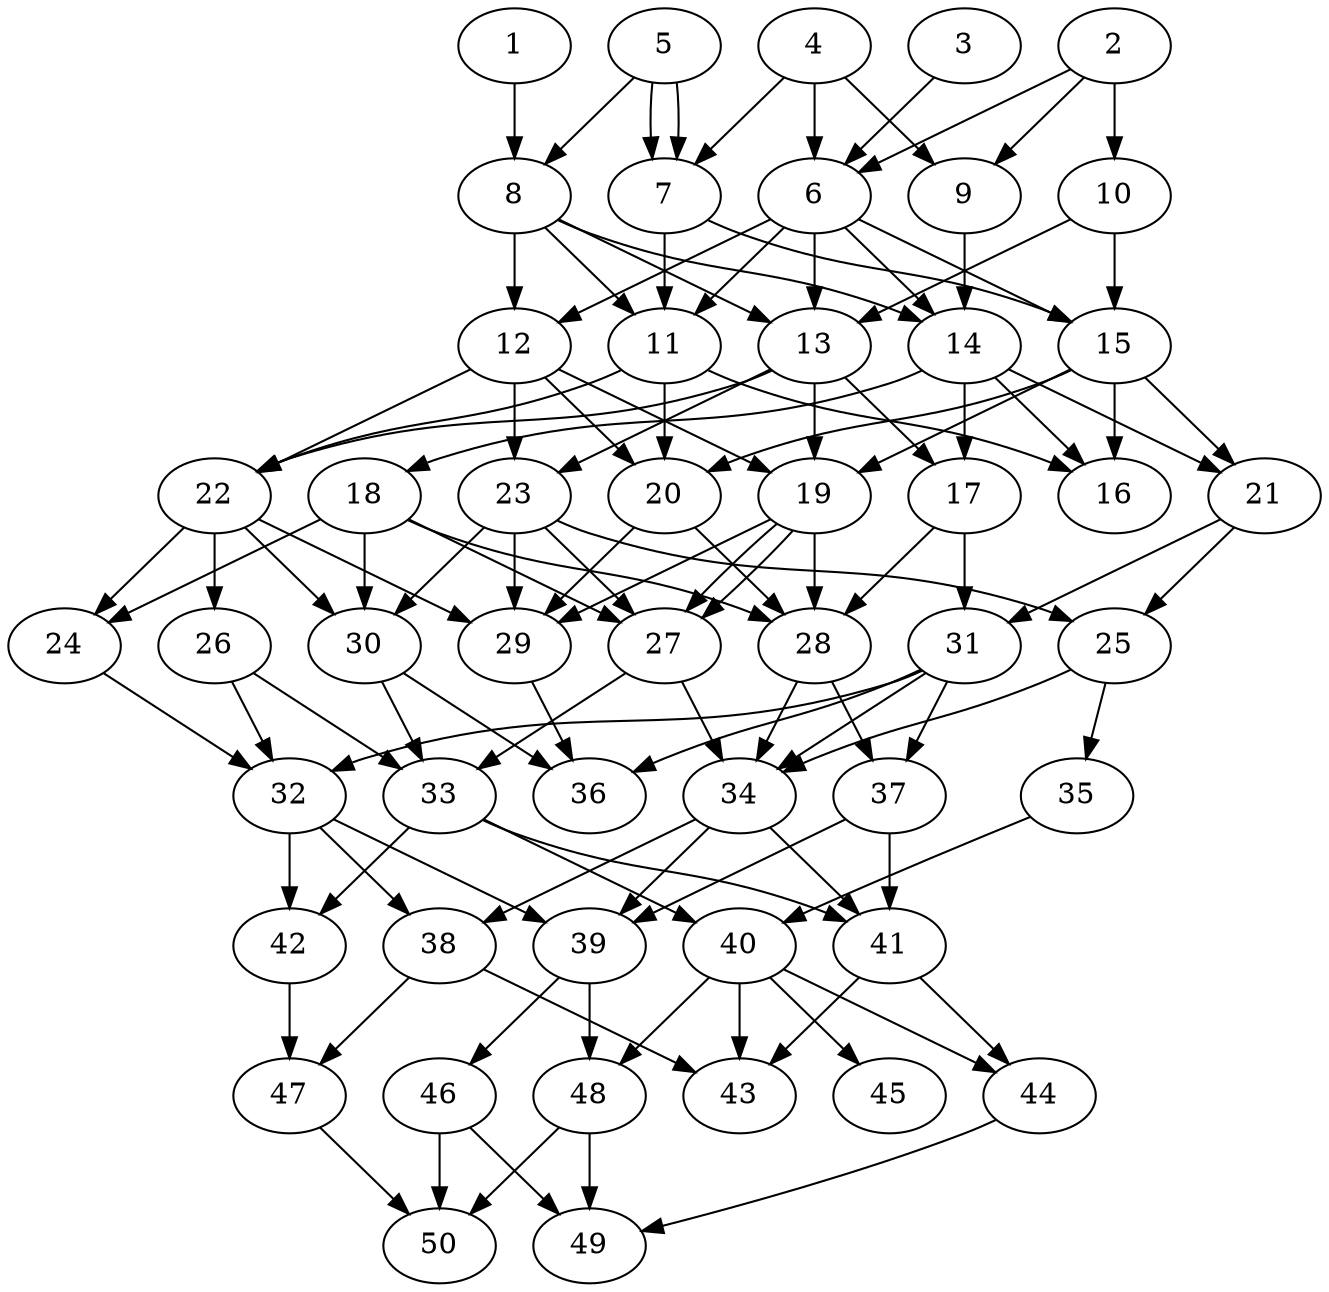 // DAG automatically generated by daggen at Thu Oct  3 14:07:56 2019
// ./daggen --dot -n 50 --ccr 0.3 --fat 0.5 --regular 0.7 --density 0.5 --mindata 5242880 --maxdata 52428800 
digraph G {
  1 [size="109124267", alpha="0.06", expect_size="32737280"] 
  1 -> 8 [size ="32737280"]
  2 [size="36116480", alpha="0.19", expect_size="10834944"] 
  2 -> 6 [size ="10834944"]
  2 -> 9 [size ="10834944"]
  2 -> 10 [size ="10834944"]
  3 [size="29644800", alpha="0.10", expect_size="8893440"] 
  3 -> 6 [size ="8893440"]
  4 [size="90286080", alpha="0.04", expect_size="27085824"] 
  4 -> 6 [size ="27085824"]
  4 -> 7 [size ="27085824"]
  4 -> 9 [size ="27085824"]
  5 [size="63989760", alpha="0.16", expect_size="19196928"] 
  5 -> 7 [size ="19196928"]
  5 -> 7 [size ="19196928"]
  5 -> 8 [size ="19196928"]
  6 [size="96184320", alpha="0.15", expect_size="28855296"] 
  6 -> 11 [size ="28855296"]
  6 -> 12 [size ="28855296"]
  6 -> 13 [size ="28855296"]
  6 -> 14 [size ="28855296"]
  6 -> 15 [size ="28855296"]
  7 [size="114988373", alpha="0.03", expect_size="34496512"] 
  7 -> 11 [size ="34496512"]
  7 -> 15 [size ="34496512"]
  8 [size="101099520", alpha="0.05", expect_size="30329856"] 
  8 -> 11 [size ="30329856"]
  8 -> 12 [size ="30329856"]
  8 -> 13 [size ="30329856"]
  8 -> 14 [size ="30329856"]
  9 [size="130228907", alpha="0.04", expect_size="39068672"] 
  9 -> 14 [size ="39068672"]
  10 [size="42738347", alpha="0.12", expect_size="12821504"] 
  10 -> 13 [size ="12821504"]
  10 -> 15 [size ="12821504"]
  11 [size="37171200", alpha="0.12", expect_size="11151360"] 
  11 -> 16 [size ="11151360"]
  11 -> 20 [size ="11151360"]
  11 -> 22 [size ="11151360"]
  12 [size="83845120", alpha="0.17", expect_size="25153536"] 
  12 -> 19 [size ="25153536"]
  12 -> 20 [size ="25153536"]
  12 -> 22 [size ="25153536"]
  12 -> 23 [size ="25153536"]
  13 [size="72789333", alpha="0.17", expect_size="21836800"] 
  13 -> 17 [size ="21836800"]
  13 -> 19 [size ="21836800"]
  13 -> 22 [size ="21836800"]
  13 -> 23 [size ="21836800"]
  14 [size="152166400", alpha="0.01", expect_size="45649920"] 
  14 -> 16 [size ="45649920"]
  14 -> 17 [size ="45649920"]
  14 -> 18 [size ="45649920"]
  14 -> 21 [size ="45649920"]
  15 [size="25702400", alpha="0.06", expect_size="7710720"] 
  15 -> 16 [size ="7710720"]
  15 -> 19 [size ="7710720"]
  15 -> 20 [size ="7710720"]
  15 -> 21 [size ="7710720"]
  16 [size="148923733", alpha="0.07", expect_size="44677120"] 
  17 [size="112704853", alpha="0.09", expect_size="33811456"] 
  17 -> 28 [size ="33811456"]
  17 -> 31 [size ="33811456"]
  18 [size="139055787", alpha="0.12", expect_size="41716736"] 
  18 -> 24 [size ="41716736"]
  18 -> 27 [size ="41716736"]
  18 -> 28 [size ="41716736"]
  18 -> 30 [size ="41716736"]
  19 [size="20520960", alpha="0.15", expect_size="6156288"] 
  19 -> 27 [size ="6156288"]
  19 -> 27 [size ="6156288"]
  19 -> 28 [size ="6156288"]
  19 -> 29 [size ="6156288"]
  20 [size="49315840", alpha="0.19", expect_size="14794752"] 
  20 -> 28 [size ="14794752"]
  20 -> 29 [size ="14794752"]
  21 [size="143564800", alpha="0.16", expect_size="43069440"] 
  21 -> 25 [size ="43069440"]
  21 -> 31 [size ="43069440"]
  22 [size="84394667", alpha="0.15", expect_size="25318400"] 
  22 -> 24 [size ="25318400"]
  22 -> 26 [size ="25318400"]
  22 -> 29 [size ="25318400"]
  22 -> 30 [size ="25318400"]
  23 [size="56927573", alpha="0.15", expect_size="17078272"] 
  23 -> 25 [size ="17078272"]
  23 -> 27 [size ="17078272"]
  23 -> 29 [size ="17078272"]
  23 -> 30 [size ="17078272"]
  24 [size="34737493", alpha="0.05", expect_size="10421248"] 
  24 -> 32 [size ="10421248"]
  25 [size="44503040", alpha="0.00", expect_size="13350912"] 
  25 -> 34 [size ="13350912"]
  25 -> 35 [size ="13350912"]
  26 [size="87992320", alpha="0.06", expect_size="26397696"] 
  26 -> 32 [size ="26397696"]
  26 -> 33 [size ="26397696"]
  27 [size="139816960", alpha="0.04", expect_size="41945088"] 
  27 -> 33 [size ="41945088"]
  27 -> 34 [size ="41945088"]
  28 [size="49694720", alpha="0.12", expect_size="14908416"] 
  28 -> 34 [size ="14908416"]
  28 -> 37 [size ="14908416"]
  29 [size="144322560", alpha="0.15", expect_size="43296768"] 
  29 -> 36 [size ="43296768"]
  30 [size="102246400", alpha="0.02", expect_size="30673920"] 
  30 -> 33 [size ="30673920"]
  30 -> 36 [size ="30673920"]
  31 [size="97979733", alpha="0.10", expect_size="29393920"] 
  31 -> 32 [size ="29393920"]
  31 -> 34 [size ="29393920"]
  31 -> 36 [size ="29393920"]
  31 -> 37 [size ="29393920"]
  32 [size="65884160", alpha="0.07", expect_size="19765248"] 
  32 -> 38 [size ="19765248"]
  32 -> 39 [size ="19765248"]
  32 -> 42 [size ="19765248"]
  33 [size="24603307", alpha="0.11", expect_size="7380992"] 
  33 -> 40 [size ="7380992"]
  33 -> 41 [size ="7380992"]
  33 -> 42 [size ="7380992"]
  34 [size="143595520", alpha="0.13", expect_size="43078656"] 
  34 -> 38 [size ="43078656"]
  34 -> 39 [size ="43078656"]
  34 -> 41 [size ="43078656"]
  35 [size="23814827", alpha="0.15", expect_size="7144448"] 
  35 -> 40 [size ="7144448"]
  36 [size="26344107", alpha="0.14", expect_size="7903232"] 
  37 [size="72611840", alpha="0.05", expect_size="21783552"] 
  37 -> 39 [size ="21783552"]
  37 -> 41 [size ="21783552"]
  38 [size="102843733", alpha="0.12", expect_size="30853120"] 
  38 -> 43 [size ="30853120"]
  38 -> 47 [size ="30853120"]
  39 [size="43376640", alpha="0.19", expect_size="13012992"] 
  39 -> 46 [size ="13012992"]
  39 -> 48 [size ="13012992"]
  40 [size="164249600", alpha="0.10", expect_size="49274880"] 
  40 -> 43 [size ="49274880"]
  40 -> 44 [size ="49274880"]
  40 -> 45 [size ="49274880"]
  40 -> 48 [size ="49274880"]
  41 [size="18872320", alpha="0.17", expect_size="5661696"] 
  41 -> 43 [size ="5661696"]
  41 -> 44 [size ="5661696"]
  42 [size="98798933", alpha="0.12", expect_size="29639680"] 
  42 -> 47 [size ="29639680"]
  43 [size="155825493", alpha="0.13", expect_size="46747648"] 
  44 [size="87982080", alpha="0.16", expect_size="26394624"] 
  44 -> 49 [size ="26394624"]
  45 [size="29958827", alpha="0.02", expect_size="8987648"] 
  46 [size="147275093", alpha="0.17", expect_size="44182528"] 
  46 -> 49 [size ="44182528"]
  46 -> 50 [size ="44182528"]
  47 [size="99515733", alpha="0.08", expect_size="29854720"] 
  47 -> 50 [size ="29854720"]
  48 [size="139192320", alpha="0.02", expect_size="41757696"] 
  48 -> 49 [size ="41757696"]
  48 -> 50 [size ="41757696"]
  49 [size="73321813", alpha="0.13", expect_size="21996544"] 
  50 [size="62235307", alpha="0.15", expect_size="18670592"] 
}
